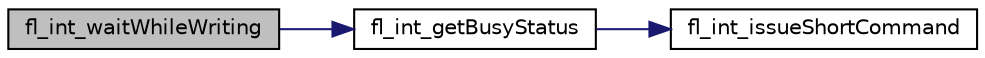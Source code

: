 digraph "fl_int_waitWhileWriting"
{
 // INTERACTIVE_SVG=YES
  edge [fontname="Helvetica",fontsize="10",labelfontname="Helvetica",labelfontsize="10"];
  node [fontname="Helvetica",fontsize="10",shape=record];
  rankdir="LR";
  Node1 [label="fl_int_waitWhileWriting",height=0.2,width=0.4,color="black", fillcolor="grey75", style="filled" fontcolor="black"];
  Node1 -> Node2 [color="midnightblue",fontsize="10",style="solid",fontname="Helvetica"];
  Node2 [label="fl_int_getBusyStatus",height=0.2,width=0.4,color="black", fillcolor="white", style="filled",URL="$device__access_8xc.html#a99136a21e084ae190aa7e560352a26e3"];
  Node2 -> Node3 [color="midnightblue",fontsize="10",style="solid",fontname="Helvetica"];
  Node3 [label="fl_int_issueShortCommand",height=0.2,width=0.4,color="black", fillcolor="white", style="filled",URL="$device__access_8xc.html#a337b2d2786247180a460fd0bab3f68b5"];
}
